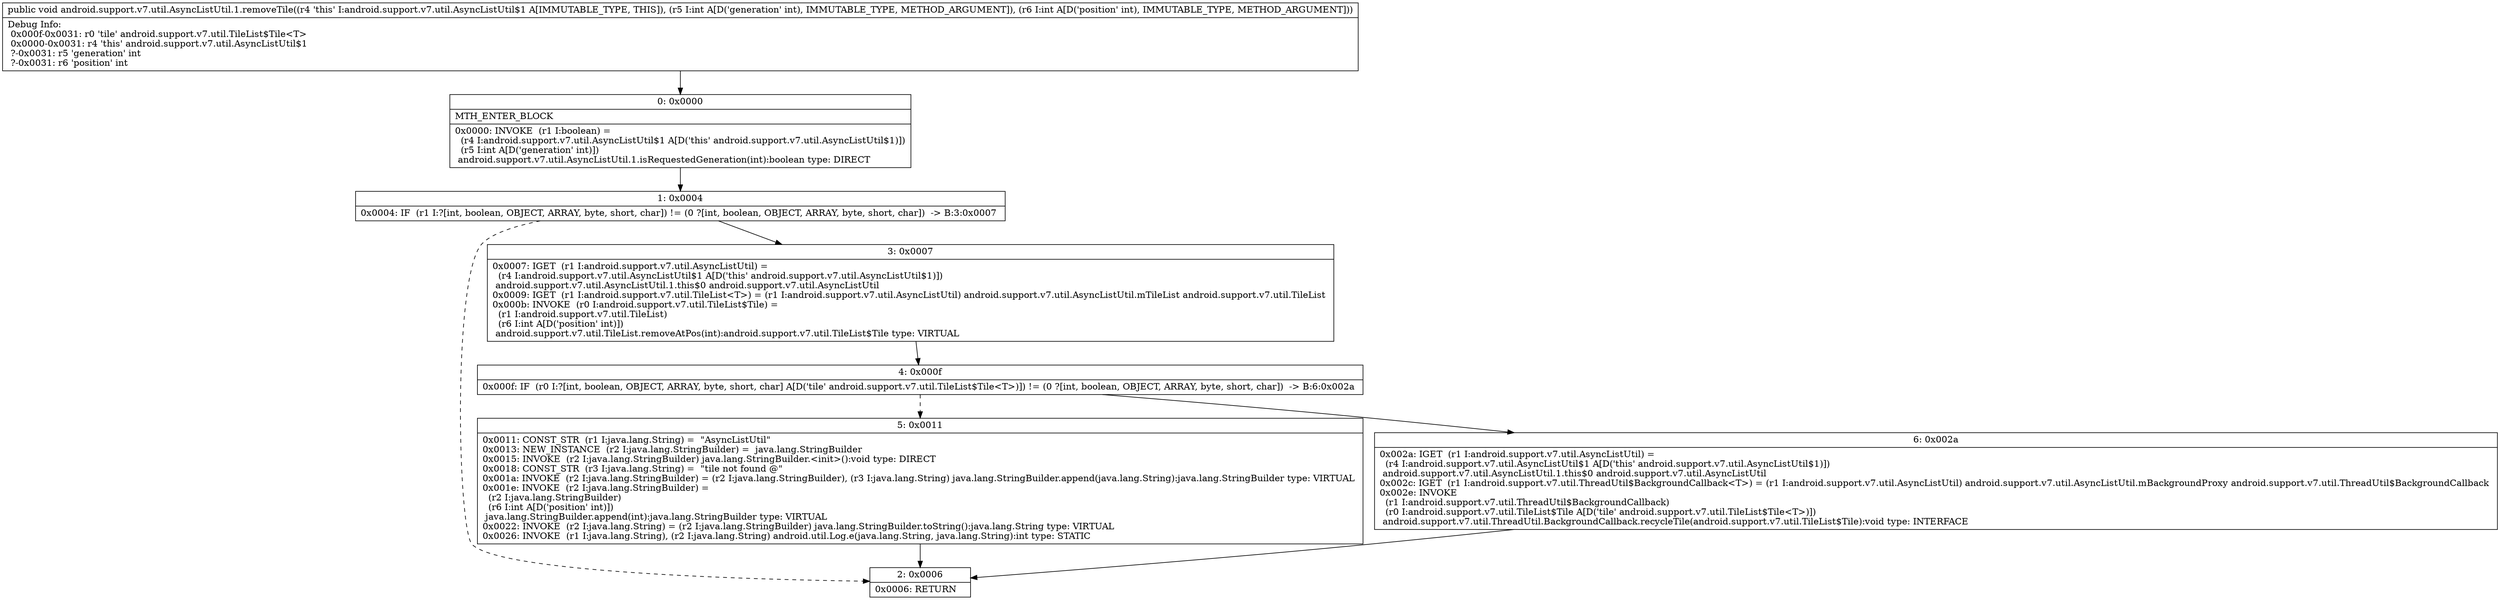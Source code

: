 digraph "CFG forandroid.support.v7.util.AsyncListUtil.1.removeTile(II)V" {
Node_0 [shape=record,label="{0\:\ 0x0000|MTH_ENTER_BLOCK\l|0x0000: INVOKE  (r1 I:boolean) = \l  (r4 I:android.support.v7.util.AsyncListUtil$1 A[D('this' android.support.v7.util.AsyncListUtil$1)])\l  (r5 I:int A[D('generation' int)])\l android.support.v7.util.AsyncListUtil.1.isRequestedGeneration(int):boolean type: DIRECT \l}"];
Node_1 [shape=record,label="{1\:\ 0x0004|0x0004: IF  (r1 I:?[int, boolean, OBJECT, ARRAY, byte, short, char]) != (0 ?[int, boolean, OBJECT, ARRAY, byte, short, char])  \-\> B:3:0x0007 \l}"];
Node_2 [shape=record,label="{2\:\ 0x0006|0x0006: RETURN   \l}"];
Node_3 [shape=record,label="{3\:\ 0x0007|0x0007: IGET  (r1 I:android.support.v7.util.AsyncListUtil) = \l  (r4 I:android.support.v7.util.AsyncListUtil$1 A[D('this' android.support.v7.util.AsyncListUtil$1)])\l android.support.v7.util.AsyncListUtil.1.this$0 android.support.v7.util.AsyncListUtil \l0x0009: IGET  (r1 I:android.support.v7.util.TileList\<T\>) = (r1 I:android.support.v7.util.AsyncListUtil) android.support.v7.util.AsyncListUtil.mTileList android.support.v7.util.TileList \l0x000b: INVOKE  (r0 I:android.support.v7.util.TileList$Tile) = \l  (r1 I:android.support.v7.util.TileList)\l  (r6 I:int A[D('position' int)])\l android.support.v7.util.TileList.removeAtPos(int):android.support.v7.util.TileList$Tile type: VIRTUAL \l}"];
Node_4 [shape=record,label="{4\:\ 0x000f|0x000f: IF  (r0 I:?[int, boolean, OBJECT, ARRAY, byte, short, char] A[D('tile' android.support.v7.util.TileList$Tile\<T\>)]) != (0 ?[int, boolean, OBJECT, ARRAY, byte, short, char])  \-\> B:6:0x002a \l}"];
Node_5 [shape=record,label="{5\:\ 0x0011|0x0011: CONST_STR  (r1 I:java.lang.String) =  \"AsyncListUtil\" \l0x0013: NEW_INSTANCE  (r2 I:java.lang.StringBuilder) =  java.lang.StringBuilder \l0x0015: INVOKE  (r2 I:java.lang.StringBuilder) java.lang.StringBuilder.\<init\>():void type: DIRECT \l0x0018: CONST_STR  (r3 I:java.lang.String) =  \"tile not found @\" \l0x001a: INVOKE  (r2 I:java.lang.StringBuilder) = (r2 I:java.lang.StringBuilder), (r3 I:java.lang.String) java.lang.StringBuilder.append(java.lang.String):java.lang.StringBuilder type: VIRTUAL \l0x001e: INVOKE  (r2 I:java.lang.StringBuilder) = \l  (r2 I:java.lang.StringBuilder)\l  (r6 I:int A[D('position' int)])\l java.lang.StringBuilder.append(int):java.lang.StringBuilder type: VIRTUAL \l0x0022: INVOKE  (r2 I:java.lang.String) = (r2 I:java.lang.StringBuilder) java.lang.StringBuilder.toString():java.lang.String type: VIRTUAL \l0x0026: INVOKE  (r1 I:java.lang.String), (r2 I:java.lang.String) android.util.Log.e(java.lang.String, java.lang.String):int type: STATIC \l}"];
Node_6 [shape=record,label="{6\:\ 0x002a|0x002a: IGET  (r1 I:android.support.v7.util.AsyncListUtil) = \l  (r4 I:android.support.v7.util.AsyncListUtil$1 A[D('this' android.support.v7.util.AsyncListUtil$1)])\l android.support.v7.util.AsyncListUtil.1.this$0 android.support.v7.util.AsyncListUtil \l0x002c: IGET  (r1 I:android.support.v7.util.ThreadUtil$BackgroundCallback\<T\>) = (r1 I:android.support.v7.util.AsyncListUtil) android.support.v7.util.AsyncListUtil.mBackgroundProxy android.support.v7.util.ThreadUtil$BackgroundCallback \l0x002e: INVOKE  \l  (r1 I:android.support.v7.util.ThreadUtil$BackgroundCallback)\l  (r0 I:android.support.v7.util.TileList$Tile A[D('tile' android.support.v7.util.TileList$Tile\<T\>)])\l android.support.v7.util.ThreadUtil.BackgroundCallback.recycleTile(android.support.v7.util.TileList$Tile):void type: INTERFACE \l}"];
MethodNode[shape=record,label="{public void android.support.v7.util.AsyncListUtil.1.removeTile((r4 'this' I:android.support.v7.util.AsyncListUtil$1 A[IMMUTABLE_TYPE, THIS]), (r5 I:int A[D('generation' int), IMMUTABLE_TYPE, METHOD_ARGUMENT]), (r6 I:int A[D('position' int), IMMUTABLE_TYPE, METHOD_ARGUMENT]))  | Debug Info:\l  0x000f\-0x0031: r0 'tile' android.support.v7.util.TileList$Tile\<T\>\l  0x0000\-0x0031: r4 'this' android.support.v7.util.AsyncListUtil$1\l  ?\-0x0031: r5 'generation' int\l  ?\-0x0031: r6 'position' int\l}"];
MethodNode -> Node_0;
Node_0 -> Node_1;
Node_1 -> Node_2[style=dashed];
Node_1 -> Node_3;
Node_3 -> Node_4;
Node_4 -> Node_5[style=dashed];
Node_4 -> Node_6;
Node_5 -> Node_2;
Node_6 -> Node_2;
}


